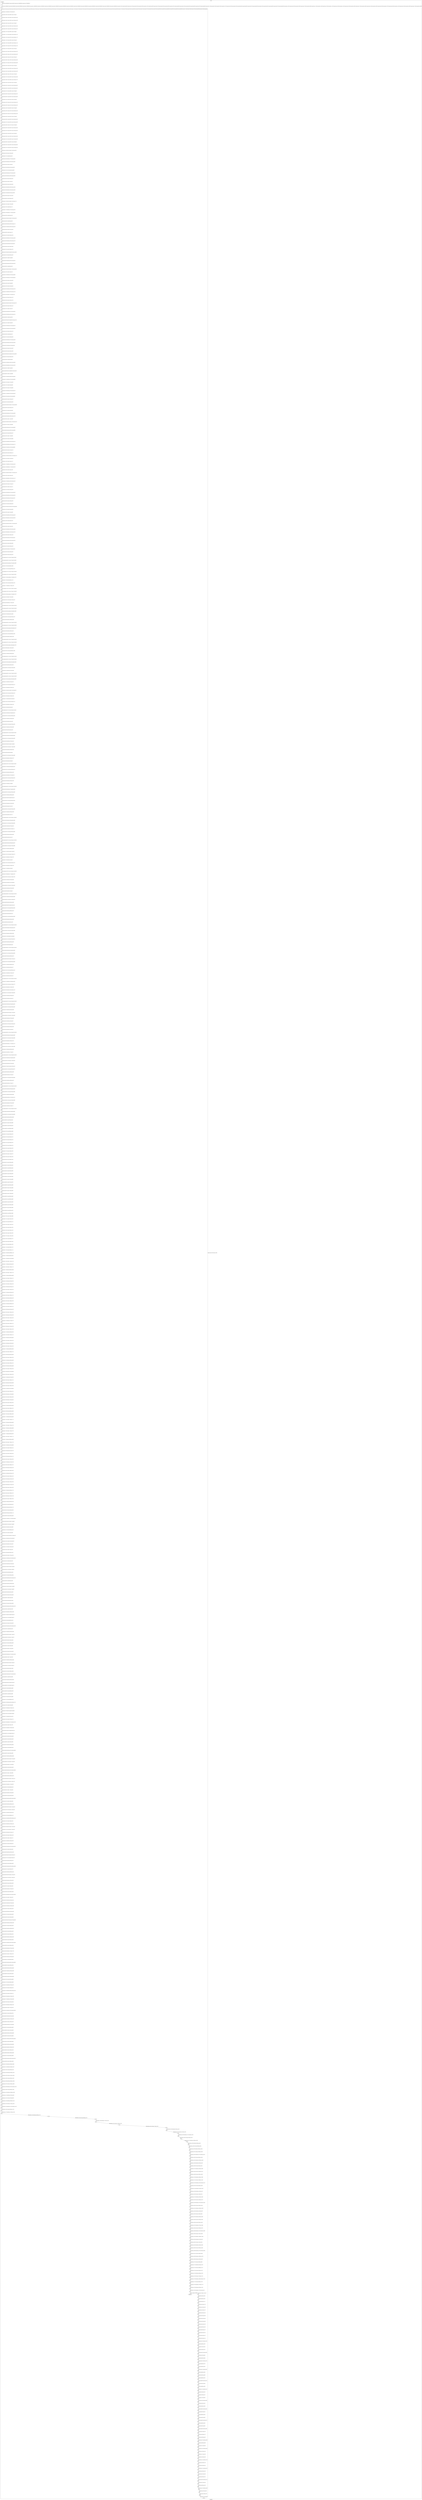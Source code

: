digraph G {
label="Btor2XCFA";
subgraph cluster_0 {
label="main";
main_init[];
l1[];
l3[];
l4[];
l5[];
l6[];
l7[];
l8[];
l9[];
l10[];
l11[];
l12[];
l13[];
l14[];
l15[];
l16[];
l17[];
l18[];
l19[];
l20[];
l21[];
l22[];
l23[];
l24[];
l25[];
l26[];
l27[];
l28[];
l29[];
l30[];
l31[];
l32[];
l33[];
l34[];
l35[];
l36[];
l37[];
l38[];
l39[];
l40[];
l41[];
l42[];
l43[];
l44[];
l45[];
l46[];
l47[];
l48[];
l49[];
l50[];
l51[];
l52[];
l53[];
l54[];
l55[];
l56[];
l57[];
l58[];
l59[];
l60[];
l61[];
l62[];
l63[];
l64[];
l65[];
l66[];
l67[];
l68[];
l69[];
l70[];
l71[];
l72[];
l73[];
l74[];
l75[];
l76[];
l77[];
l78[];
l79[];
l80[];
l81[];
l82[];
l83[];
l84[];
l85[];
l86[];
l87[];
l88[];
l89[];
l90[];
l91[];
l92[];
l93[];
l94[];
l95[];
l96[];
l97[];
l98[];
l99[];
l100[];
l101[];
l102[];
l103[];
l104[];
l105[];
l106[];
l107[];
l108[];
l109[];
l110[];
l111[];
l112[];
l113[];
l114[];
l115[];
l116[];
l117[];
l118[];
l119[];
l120[];
l121[];
l122[];
l123[];
l124[];
l125[];
l126[];
l127[];
l128[];
l129[];
l130[];
l131[];
l132[];
l133[];
l134[];
l135[];
l136[];
l137[];
l138[];
l139[];
l140[];
l141[];
l142[];
l143[];
l144[];
l145[];
l146[];
l147[];
l148[];
l149[];
l150[];
l151[];
l152[];
l153[];
l154[];
l155[];
l156[];
l157[];
l158[];
l159[];
l160[];
l161[];
l162[];
l163[];
l164[];
l165[];
l166[];
l167[];
l168[];
l169[];
l170[];
l171[];
l172[];
l173[];
l174[];
l175[];
l176[];
l177[];
l178[];
l179[];
l180[];
l181[];
l182[];
l183[];
l184[];
l185[];
l186[];
l187[];
l188[];
l189[];
l190[];
l191[];
l192[];
l193[];
l194[];
l195[];
l196[];
l197[];
l198[];
l199[];
l200[];
l201[];
l202[];
l203[];
l204[];
l205[];
l206[];
l207[];
l208[];
l209[];
l210[];
l211[];
l212[];
l213[];
l214[];
l215[];
l216[];
l217[];
l218[];
l219[];
l220[];
l221[];
l222[];
l223[];
l224[];
l225[];
l226[];
l227[];
l228[];
l229[];
l230[];
l231[];
l232[];
l233[];
l234[];
l235[];
l236[];
l237[];
l238[];
l239[];
l240[];
l241[];
l242[];
l243[];
l244[];
l245[];
l246[];
l247[];
l248[];
l249[];
l250[];
l251[];
l252[];
l253[];
l254[];
l255[];
l256[];
l257[];
l258[];
l259[];
l260[];
l261[];
l262[];
l263[];
l264[];
l265[];
l266[];
l267[];
l268[];
l269[];
l270[];
l271[];
l272[];
l273[];
l274[];
l275[];
l276[];
l277[];
l278[];
l279[];
l280[];
l281[];
l282[];
l283[];
l284[];
l285[];
l286[];
l287[];
l288[];
l289[];
l290[];
l291[];
l292[];
l293[];
l294[];
l295[];
l296[];
l297[];
l298[];
l299[];
l300[];
l301[];
l302[];
l303[];
l304[];
l305[];
l306[];
l307[];
l308[];
l309[];
l310[];
l311[];
l312[];
l313[];
l314[];
l315[];
l316[];
l317[];
l318[];
l319[];
l320[];
l321[];
l322[];
l323[];
l324[];
l325[];
l326[];
l327[];
l328[];
l329[];
l330[];
l331[];
l332[];
l333[];
l334[];
l335[];
l336[];
l337[];
l338[];
l339[];
l340[];
l341[];
l342[];
l343[];
l344[];
l345[];
l346[];
l347[];
l348[];
l349[];
l350[];
l351[];
l352[];
l353[];
l354[];
l355[];
l356[];
l357[];
l358[];
l359[];
l360[];
l361[];
l362[];
l363[];
l364[];
l365[];
l366[];
l367[];
l368[];
l369[];
l370[];
l371[];
l372[];
l373[];
l374[];
l375[];
l376[];
l377[];
l378[];
l379[];
l380[];
l381[];
l382[];
l383[];
l384[];
l385[];
l386[];
l387[];
l388[];
l389[];
l390[];
l391[];
l392[];
l393[];
l394[];
l395[];
l396[];
l397[];
l398[];
l399[];
l400[];
l401[];
l402[];
l403[];
l404[];
l405[];
l406[];
l407[];
l408[];
l409[];
l410[];
l411[];
l412[];
l413[];
l414[];
l415[];
l416[];
l417[];
l418[];
l419[];
l420[];
l421[];
l422[];
l423[];
l424[];
l425[];
l426[];
l427[];
l428[];
l429[];
l430[];
l431[];
l432[];
l433[];
l434[];
l435[];
l436[];
l437[];
l438[];
l439[];
l440[];
l441[];
l442[];
l443[];
l444[];
l445[];
l446[];
l447[];
l448[];
l449[];
l450[];
l451[];
l452[];
l453[];
l454[];
l455[];
l456[];
l457[];
l458[];
l459[];
l460[];
l461[];
l462[];
l463[];
l464[];
l465[];
l466[];
l467[];
l468[];
l469[];
l470[];
l471[];
l472[];
l473[];
l474[];
l475[];
l476[];
l477[];
l478[];
l479[];
l480[];
l481[];
l482[];
l483[];
l484[];
l485[];
l486[];
l487[];
l488[];
l489[];
l490[];
l491[];
l492[];
l493[];
l494[];
l495[];
l496[];
l497[];
l498[];
l499[];
l500[];
l501[];
l502[];
l503[];
l504[];
l505[];
l506[];
l507[];
l508[];
l509[];
l510[];
l511[];
l512[];
l513[];
l514[];
l515[];
l516[];
l517[];
l518[];
l519[];
l520[];
l521[];
l522[];
l523[];
l524[];
l525[];
l526[];
l527[];
l528[];
l529[];
l530[];
l531[];
l532[];
l533[];
l534[];
l535[];
l536[];
l537[];
l538[];
l539[];
l540[];
l541[];
l542[];
l543[];
l544[];
l545[];
l546[];
l547[];
l548[];
l549[];
l550[];
l551[];
l552[];
l553[];
l554[];
l555[];
l556[];
l557[];
l558[];
l559[];
l560[];
l561[];
l562[];
l563[];
l564[];
l565[];
l566[];
l567[];
l568[];
l569[];
l570[];
l571[];
l572[];
l573[];
l574[];
l575[];
l576[];
l577[];
l578[];
l579[];
l580[];
l581[];
l582[];
l583[];
l584[];
l585[];
l586[];
l587[];
l588[];
l589[];
l590[];
l591[];
l592[];
l593[];
l594[];
l595[];
l596[];
l597[];
l598[];
l599[];
l600[];
l601[];
l602[];
l603[];
l604[];
l605[];
l606[];
l607[];
l608[];
l609[];
l610[];
l611[];
l612[];
l613[];
l614[];
l615[];
l616[];
l617[];
l618[];
l619[];
l620[];
l621[];
l622[];
l623[];
l624[];
l625[];
l626[];
l627[];
l628[];
l629[];
l630[];
l631[];
l632[];
l633[];
l634[];
l635[];
l636[];
l637[];
l638[];
l639[];
l640[];
l641[];
l642[];
l643[];
l644[];
l645[];
l646[];
l647[];
l648[];
l649[];
l650[];
l651[];
l652[];
l653[];
l654[];
l655[];
l656[];
l657[];
l658[];
l659[];
l660[];
l661[];
l662[];
l663[];
l664[];
l665[];
l666[];
l667[];
l668[];
l669[];
l670[];
l671[];
l672[];
l673[];
l674[];
l675[];
l676[];
l677[];
l678[];
l679[];
l680[];
l681[];
l682[];
l683[];
l684[];
l685[];
l686[];
l687[];
l688[];
l689[];
l690[];
l691[];
l692[];
l693[];
l694[];
l695[];
l696[];
l697[];
l698[];
l699[];
l700[];
l701[];
l702[];
l703[];
l704[];
l705[];
l706[];
l707[];
l708[];
l709[];
l710[];
l711[];
l712[];
l713[];
l714[];
l715[];
l716[];
l717[];
l718[];
l719[];
l720[];
l721[];
l722[];
l723[];
l724[];
l725[];
l726[];
l727[];
l728[];
l729[];
l730[];
l731[];
l732[];
l733[];
l734[];
l735[];
l736[];
l737[];
l738[];
l739[];
l740[];
l741[];
l742[];
l743[];
l744[];
l745[];
l746[];
l747[];
l748[];
l749[];
l750[];
l751[];
l752[];
l753[];
l754[];
l755[];
l756[];
l757[];
l758[];
l759[];
l760[];
l761[];
l762[];
l763[];
l764[];
l765[];
l766[];
l767[];
l768[];
l769[];
l770[];
l771[];
l772[];
l773[];
l774[];
l775[];
l776[];
l777[];
l778[];
l779[];
l780[];
l781[];
l782[];
l783[];
l784[];
l785[];
l786[];
l787[];
l788[];
l789[];
l790[];
l791[];
l792[];
l793[];
l794[];
l795[];
l796[];
l797[];
l798[];
l799[];
l800[];
l801[];
l802[];
l803[];
l804[];
l805[];
l806[];
l807[];
l808[];
l809[];
l810[];
l811[];
main_error[];
l812[];
l813[];
l814[];
l815[];
l816[];
l817[];
l818[];
l819[];
l820[];
l821[];
l822[];
l823[];
l824[];
l825[];
l826[];
l827[];
l828[];
l829[];
l830[];
l831[];
l832[];
l833[];
l834[];
l835[];
l836[];
l837[];
l838[];
l839[];
l840[];
l841[];
l842[];
l843[];
l844[];
l845[];
l846[];
l847[];
l848[];
l849[];
l850[];
l851[];
l852[];
l853[];
l854[];
l855[];
l856[];
l857[];
l858[];
l859[];
l860[];
l861[];
l862[];
l863[];
l864[];
l865[];
l866[];
l867[];
l868[];
l869[];
l870[];
l871[];
l872[];
l873[];
l874[];
l875[];
l876[];
l877[];
l878[];
l879[];
l880[];
l881[];
l882[];
l883[];
l884[];
main_init -> l1 [label="[(assign const_3 #b00000000),(assign const_36 #b0),(assign const_154 #b00000000),(assign const_157 #b00000001)] "];
l3 -> l4 [label="[(havoc input_153),(havoc input_155),(havoc input_156),(havoc input_162),(havoc input_167),(havoc input_168),(havoc input_169),(havoc input_178),(havoc input_179),(havoc input_180),(havoc input_189),(havoc input_190),(havoc input_191),(havoc input_200),(havoc input_201),(havoc input_202),(havoc input_211),(havoc input_212),(havoc input_213),(havoc input_222),(havoc input_223),(havoc input_224),(havoc input_233),(havoc input_234),(havoc input_243),(havoc input_248),(havoc input_256),(havoc input_271),(havoc input_276),(havoc input_284),(havoc input_299),(havoc input_304),(havoc input_312),(havoc input_327),(havoc input_332),(havoc input_340),(havoc input_355),(havoc input_360),(havoc input_368),(havoc input_383),(havoc input_388),(havoc input_396),(havoc input_411),(havoc input_416),(havoc input_424),(havoc input_439),(havoc input_444),(havoc input_452)] "];
l4 -> l5 [label="[(assign binary_151 (bvand state_41 (bvnot state_149)))] "];
l5 -> l6 [label="[(assign ternary_158 (ite (= input_156 #b1) const_157 state_4))] "];
l6 -> l7 [label="[(assign ternary_159 (ite (= input_155 #b1) const_154 ternary_158))] "];
l7 -> l8 [label="[(assign ternary_160 (ite (= input_153 #b1) const_154 ternary_159))] "];
l8 -> l9 [label="[(assign ternary_163 (ite (= input_162 #b1) const_157 state_6))] "];
l9 -> l10 [label="[(assign ternary_164 (ite (= input_155 #b1) const_154 ternary_163))] "];
l10 -> l11 [label="[(assign ternary_165 (ite (= input_153 #b1) const_154 ternary_164))] "];
l11 -> l12 [label="[(assign ternary_170 (ite (= input_169 #b1) const_157 state_8))] "];
l12 -> l13 [label="[(assign ternary_171 (ite (= input_168 #b1) const_154 ternary_170))] "];
l13 -> l14 [label="[(assign ternary_172 (ite (= input_167 #b1) const_154 ternary_171))] "];
l14 -> l15 [label="[(assign ternary_174 (ite (= input_153 #b1) const_157 state_10))] "];
l15 -> l16 [label="[(assign ternary_175 (ite (= input_168 #b1) const_154 ternary_174))] "];
l16 -> l17 [label="[(assign ternary_176 (ite (= input_167 #b1) const_154 ternary_175))] "];
l17 -> l18 [label="[(assign ternary_181 (ite (= input_180 #b1) const_157 state_12))] "];
l18 -> l19 [label="[(assign ternary_182 (ite (= input_179 #b1) const_154 ternary_181))] "];
l19 -> l20 [label="[(assign ternary_183 (ite (= input_178 #b1) const_154 ternary_182))] "];
l20 -> l21 [label="[(assign ternary_185 (ite (= input_167 #b1) const_157 state_14))] "];
l21 -> l22 [label="[(assign ternary_186 (ite (= input_179 #b1) const_154 ternary_185))] "];
l22 -> l23 [label="[(assign ternary_187 (ite (= input_178 #b1) const_154 ternary_186))] "];
l23 -> l24 [label="[(assign ternary_192 (ite (= input_191 #b1) const_157 state_16))] "];
l24 -> l25 [label="[(assign ternary_193 (ite (= input_190 #b1) const_154 ternary_192))] "];
l25 -> l26 [label="[(assign ternary_194 (ite (= input_189 #b1) const_154 ternary_193))] "];
l26 -> l27 [label="[(assign ternary_196 (ite (= input_178 #b1) const_157 state_18))] "];
l27 -> l28 [label="[(assign ternary_197 (ite (= input_190 #b1) const_154 ternary_196))] "];
l28 -> l29 [label="[(assign ternary_198 (ite (= input_189 #b1) const_154 ternary_197))] "];
l29 -> l30 [label="[(assign ternary_203 (ite (= input_202 #b1) const_157 state_20))] "];
l30 -> l31 [label="[(assign ternary_204 (ite (= input_201 #b1) const_154 ternary_203))] "];
l31 -> l32 [label="[(assign ternary_205 (ite (= input_200 #b1) const_154 ternary_204))] "];
l32 -> l33 [label="[(assign ternary_207 (ite (= input_189 #b1) const_157 state_22))] "];
l33 -> l34 [label="[(assign ternary_208 (ite (= input_201 #b1) const_154 ternary_207))] "];
l34 -> l35 [label="[(assign ternary_209 (ite (= input_200 #b1) const_154 ternary_208))] "];
l35 -> l36 [label="[(assign ternary_214 (ite (= input_213 #b1) const_157 state_24))] "];
l36 -> l37 [label="[(assign ternary_215 (ite (= input_212 #b1) const_154 ternary_214))] "];
l37 -> l38 [label="[(assign ternary_216 (ite (= input_211 #b1) const_154 ternary_215))] "];
l38 -> l39 [label="[(assign ternary_218 (ite (= input_200 #b1) const_157 state_26))] "];
l39 -> l40 [label="[(assign ternary_219 (ite (= input_212 #b1) const_154 ternary_218))] "];
l40 -> l41 [label="[(assign ternary_220 (ite (= input_211 #b1) const_154 ternary_219))] "];
l41 -> l42 [label="[(assign ternary_225 (ite (= input_224 #b1) const_157 state_28))] "];
l42 -> l43 [label="[(assign ternary_226 (ite (= input_223 #b1) const_154 ternary_225))] "];
l43 -> l44 [label="[(assign ternary_227 (ite (= input_222 #b1) const_154 ternary_226))] "];
l44 -> l45 [label="[(assign ternary_229 (ite (= input_211 #b1) const_157 state_30))] "];
l45 -> l46 [label="[(assign ternary_230 (ite (= input_223 #b1) const_154 ternary_229))] "];
l46 -> l47 [label="[(assign ternary_231 (ite (= input_222 #b1) const_154 ternary_230))] "];
l47 -> l48 [label="[(assign ternary_235 (ite (= input_234 #b1) const_154 state_32))] "];
l48 -> l49 [label="[(assign ternary_236 (ite (= input_162 #b1) const_154 ternary_235))] "];
l49 -> l50 [label="[(assign ternary_237 (ite (= input_233 #b1) const_157 ternary_236))] "];
l50 -> l51 [label="[(assign ternary_239 (ite (= input_234 #b1) const_154 state_34))] "];
l51 -> l52 [label="[(assign ternary_240 (ite (= input_162 #b1) const_154 ternary_239))] "];
l52 -> l53 [label="[(assign ternary_241 (ite (= input_222 #b1) const_157 ternary_240))] "];
l53 -> l54 [label="[(assign binary_244 (bvand (bvnot state_37) (bvnot input_243)))] "];
l54 -> l55 [label="[(assign binary_245 (bvor binary_244 input_156))] "];
l55 -> l56 [label="[(assign binary_247 (bvor state_39 input_243))] "];
l56 -> l57 [label="[(assign binary_249 (bvand binary_247 (bvnot input_248)))] "];
l57 -> l58 [label="[(assign binary_250 (bvand binary_249 (bvnot input_156)))] "];
l58 -> l59 [label="[(assign binary_252 (bvor state_41 input_248))] "];
l59 -> l60 [label="[(assign binary_254 (bvand state_43 (bvnot input_234)))] "];
l60 -> l61 [label="[(assign binary_257 (bvor (bvnot state_45) input_256))] "];
l61 -> l62 [label="[(assign binary_258 (bvand binary_257 (bvnot input_243)))] "];
l62 -> l63 [label="[(assign binary_259 (bvand binary_258 (bvnot input_248)))] "];
l63 -> l64 [label="[(assign binary_260 (bvor binary_259 input_234))] "];
l64 -> l65 [label="[(assign binary_262 (bvor state_47 input_243))] "];
l65 -> l66 [label="[(assign binary_263 (bvor binary_262 input_248))] "];
l66 -> l67 [label="[(assign binary_264 (bvand binary_263 (bvnot input_155)))] "];
l67 -> l68 [label="[(assign binary_265 (bvand binary_264 (bvnot input_153)))] "];
l68 -> l69 [label="[(assign binary_267 (bvand state_49 (bvnot input_256)))] "];
l69 -> l70 [label="[(assign binary_268 (bvor binary_267 input_155))] "];
l70 -> l71 [label="[(assign binary_269 (bvor binary_268 input_153))] "];
l71 -> l72 [label="[(assign binary_272 (bvand (bvnot state_51) (bvnot input_271)))] "];
l72 -> l73 [label="[(assign binary_273 (bvor binary_272 input_169))] "];
l73 -> l74 [label="[(assign binary_275 (bvor state_53 input_271))] "];
l74 -> l75 [label="[(assign binary_277 (bvand binary_275 (bvnot input_276)))] "];
l75 -> l76 [label="[(assign binary_278 (bvand binary_277 (bvnot input_169)))] "];
l76 -> l77 [label="[(assign binary_280 (bvor state_55 input_276))] "];
l77 -> l78 [label="[(assign binary_282 (bvand (bvnot state_57) (bvnot input_155)))] "];
l78 -> l79 [label="[(assign binary_285 (bvor state_59 input_284))] "];
l79 -> l80 [label="[(assign binary_286 (bvand binary_285 (bvnot input_271)))] "];
l80 -> l81 [label="[(assign binary_287 (bvand binary_286 (bvnot input_276)))] "];
l81 -> l82 [label="[(assign binary_288 (bvor binary_287 input_155))] "];
l82 -> l83 [label="[(assign binary_290 (bvor state_61 input_271))] "];
l83 -> l84 [label="[(assign binary_291 (bvor binary_290 input_276))] "];
l84 -> l85 [label="[(assign binary_292 (bvand binary_291 (bvnot input_168)))] "];
l85 -> l86 [label="[(assign binary_293 (bvand binary_292 (bvnot input_167)))] "];
l86 -> l87 [label="[(assign binary_295 (bvand state_63 (bvnot input_284)))] "];
l87 -> l88 [label="[(assign binary_296 (bvor binary_295 input_168))] "];
l88 -> l89 [label="[(assign binary_297 (bvor binary_296 input_167))] "];
l89 -> l90 [label="[(assign binary_300 (bvand (bvnot state_65) (bvnot input_299)))] "];
l90 -> l91 [label="[(assign binary_301 (bvor binary_300 input_180))] "];
l91 -> l92 [label="[(assign binary_303 (bvor state_67 input_299))] "];
l92 -> l93 [label="[(assign binary_305 (bvand binary_303 (bvnot input_304)))] "];
l93 -> l94 [label="[(assign binary_306 (bvand binary_305 (bvnot input_180)))] "];
l94 -> l95 [label="[(assign binary_308 (bvor state_69 input_304))] "];
l95 -> l96 [label="[(assign binary_310 (bvand (bvnot state_71) (bvnot input_168)))] "];
l96 -> l97 [label="[(assign binary_313 (bvor state_73 input_312))] "];
l97 -> l98 [label="[(assign binary_314 (bvand binary_313 (bvnot input_299)))] "];
l98 -> l99 [label="[(assign binary_315 (bvand binary_314 (bvnot input_304)))] "];
l99 -> l100 [label="[(assign binary_316 (bvor binary_315 input_168))] "];
l100 -> l101 [label="[(assign binary_318 (bvor state_75 input_299))] "];
l101 -> l102 [label="[(assign binary_319 (bvor binary_318 input_304))] "];
l102 -> l103 [label="[(assign binary_320 (bvand binary_319 (bvnot input_179)))] "];
l103 -> l104 [label="[(assign binary_321 (bvand binary_320 (bvnot input_178)))] "];
l104 -> l105 [label="[(assign binary_323 (bvand state_77 (bvnot input_312)))] "];
l105 -> l106 [label="[(assign binary_324 (bvor binary_323 input_179))] "];
l106 -> l107 [label="[(assign binary_325 (bvor binary_324 input_178))] "];
l107 -> l108 [label="[(assign binary_328 (bvand (bvnot state_79) (bvnot input_327)))] "];
l108 -> l109 [label="[(assign binary_329 (bvor binary_328 input_191))] "];
l109 -> l110 [label="[(assign binary_331 (bvor state_81 input_327))] "];
l110 -> l111 [label="[(assign binary_333 (bvand binary_331 (bvnot input_332)))] "];
l111 -> l112 [label="[(assign binary_334 (bvand binary_333 (bvnot input_191)))] "];
l112 -> l113 [label="[(assign binary_336 (bvor state_83 input_332))] "];
l113 -> l114 [label="[(assign binary_338 (bvand (bvnot state_85) (bvnot input_179)))] "];
l114 -> l115 [label="[(assign binary_341 (bvor state_87 input_340))] "];
l115 -> l116 [label="[(assign binary_342 (bvand binary_341 (bvnot input_327)))] "];
l116 -> l117 [label="[(assign binary_343 (bvand binary_342 (bvnot input_332)))] "];
l117 -> l118 [label="[(assign binary_344 (bvor binary_343 input_179))] "];
l118 -> l119 [label="[(assign binary_346 (bvor state_89 input_327))] "];
l119 -> l120 [label="[(assign binary_347 (bvor binary_346 input_332))] "];
l120 -> l121 [label="[(assign binary_348 (bvand binary_347 (bvnot input_190)))] "];
l121 -> l122 [label="[(assign binary_349 (bvand binary_348 (bvnot input_189)))] "];
l122 -> l123 [label="[(assign binary_351 (bvand state_91 (bvnot input_340)))] "];
l123 -> l124 [label="[(assign binary_352 (bvor binary_351 input_190))] "];
l124 -> l125 [label="[(assign binary_353 (bvor binary_352 input_189))] "];
l125 -> l126 [label="[(assign binary_356 (bvand (bvnot state_93) (bvnot input_355)))] "];
l126 -> l127 [label="[(assign binary_357 (bvor binary_356 input_202))] "];
l127 -> l128 [label="[(assign binary_359 (bvor state_95 input_355))] "];
l128 -> l129 [label="[(assign binary_361 (bvand binary_359 (bvnot input_360)))] "];
l129 -> l130 [label="[(assign binary_362 (bvand binary_361 (bvnot input_202)))] "];
l130 -> l131 [label="[(assign binary_364 (bvor state_97 input_360))] "];
l131 -> l132 [label="[(assign binary_366 (bvand (bvnot state_99) (bvnot input_190)))] "];
l132 -> l133 [label="[(assign binary_369 (bvor state_101 input_368))] "];
l133 -> l134 [label="[(assign binary_370 (bvand binary_369 (bvnot input_355)))] "];
l134 -> l135 [label="[(assign binary_371 (bvand binary_370 (bvnot input_360)))] "];
l135 -> l136 [label="[(assign binary_372 (bvor binary_371 input_190))] "];
l136 -> l137 [label="[(assign binary_374 (bvor state_103 input_355))] "];
l137 -> l138 [label="[(assign binary_375 (bvor binary_374 input_360))] "];
l138 -> l139 [label="[(assign binary_376 (bvand binary_375 (bvnot input_201)))] "];
l139 -> l140 [label="[(assign binary_377 (bvand binary_376 (bvnot input_200)))] "];
l140 -> l141 [label="[(assign binary_379 (bvand state_105 (bvnot input_368)))] "];
l141 -> l142 [label="[(assign binary_380 (bvor binary_379 input_201))] "];
l142 -> l143 [label="[(assign binary_381 (bvor binary_380 input_200))] "];
l143 -> l144 [label="[(assign binary_384 (bvand (bvnot state_107) (bvnot input_383)))] "];
l144 -> l145 [label="[(assign binary_385 (bvor binary_384 input_213))] "];
l145 -> l146 [label="[(assign binary_387 (bvor state_109 input_383))] "];
l146 -> l147 [label="[(assign binary_389 (bvand binary_387 (bvnot input_388)))] "];
l147 -> l148 [label="[(assign binary_390 (bvand binary_389 (bvnot input_213)))] "];
l148 -> l149 [label="[(assign binary_392 (bvor state_111 input_388))] "];
l149 -> l150 [label="[(assign binary_394 (bvand (bvnot state_113) (bvnot input_201)))] "];
l150 -> l151 [label="[(assign binary_397 (bvor state_115 input_396))] "];
l151 -> l152 [label="[(assign binary_398 (bvand binary_397 (bvnot input_383)))] "];
l152 -> l153 [label="[(assign binary_399 (bvand binary_398 (bvnot input_388)))] "];
l153 -> l154 [label="[(assign binary_400 (bvor binary_399 input_201))] "];
l154 -> l155 [label="[(assign binary_402 (bvor state_117 input_383))] "];
l155 -> l156 [label="[(assign binary_403 (bvor binary_402 input_388))] "];
l156 -> l157 [label="[(assign binary_404 (bvand binary_403 (bvnot input_212)))] "];
l157 -> l158 [label="[(assign binary_405 (bvand binary_404 (bvnot input_211)))] "];
l158 -> l159 [label="[(assign binary_407 (bvand state_119 (bvnot input_396)))] "];
l159 -> l160 [label="[(assign binary_408 (bvor binary_407 input_212))] "];
l160 -> l161 [label="[(assign binary_409 (bvor binary_408 input_211))] "];
l161 -> l162 [label="[(assign binary_412 (bvand (bvnot state_121) (bvnot input_411)))] "];
l162 -> l163 [label="[(assign binary_413 (bvor binary_412 input_224))] "];
l163 -> l164 [label="[(assign binary_415 (bvor state_123 input_411))] "];
l164 -> l165 [label="[(assign binary_417 (bvand binary_415 (bvnot input_416)))] "];
l165 -> l166 [label="[(assign binary_418 (bvand binary_417 (bvnot input_224)))] "];
l166 -> l167 [label="[(assign binary_420 (bvor state_125 input_416))] "];
l167 -> l168 [label="[(assign binary_422 (bvand (bvnot state_127) (bvnot input_212)))] "];
l168 -> l169 [label="[(assign binary_425 (bvor state_129 input_424))] "];
l169 -> l170 [label="[(assign binary_426 (bvand binary_425 (bvnot input_411)))] "];
l170 -> l171 [label="[(assign binary_427 (bvand binary_426 (bvnot input_416)))] "];
l171 -> l172 [label="[(assign binary_428 (bvor binary_427 input_212))] "];
l172 -> l173 [label="[(assign binary_430 (bvor state_131 input_411))] "];
l173 -> l174 [label="[(assign binary_431 (bvor binary_430 input_416))] "];
l174 -> l175 [label="[(assign binary_432 (bvand binary_431 (bvnot input_223)))] "];
l175 -> l176 [label="[(assign binary_433 (bvand binary_432 (bvnot input_222)))] "];
l176 -> l177 [label="[(assign binary_435 (bvand state_133 (bvnot input_424)))] "];
l177 -> l178 [label="[(assign binary_436 (bvor binary_435 input_223))] "];
l178 -> l179 [label="[(assign binary_437 (bvor binary_436 input_222))] "];
l179 -> l180 [label="[(assign binary_440 (bvand (bvnot state_135) (bvnot input_439)))] "];
l180 -> l181 [label="[(assign binary_441 (bvor binary_440 input_233))] "];
l181 -> l182 [label="[(assign binary_443 (bvor state_137 input_439))] "];
l182 -> l183 [label="[(assign binary_445 (bvand binary_443 (bvnot input_444)))] "];
l183 -> l184 [label="[(assign binary_446 (bvand binary_445 (bvnot input_233)))] "];
l184 -> l185 [label="[(assign binary_448 (bvor state_139 input_444))] "];
l185 -> l186 [label="[(assign binary_450 (bvand (bvnot state_141) (bvnot input_223)))] "];
l186 -> l187 [label="[(assign binary_453 (bvor state_143 input_452))] "];
l187 -> l188 [label="[(assign binary_454 (bvand binary_453 (bvnot input_439)))] "];
l188 -> l189 [label="[(assign binary_455 (bvand binary_454 (bvnot input_444)))] "];
l189 -> l190 [label="[(assign binary_456 (bvor binary_455 input_223))] "];
l190 -> l191 [label="[(assign binary_458 (bvand state_145 (bvnot input_234)))] "];
l191 -> l192 [label="[(assign binary_459 (bvand binary_458 (bvnot input_162)))] "];
l192 -> l193 [label="[(assign binary_460 (bvor binary_459 input_439))] "];
l193 -> l194 [label="[(assign binary_461 (bvor binary_460 input_444))] "];
l194 -> l195 [label="[(assign binary_463 (bvand state_147 (bvnot input_452)))] "];
l195 -> l196 [label="[(assign binary_464 (bvor binary_463 input_234))] "];
l196 -> l197 [label="[(assign binary_465 (bvor binary_464 input_162))] "];
l197 -> l198 [label="[(assign comparison_467 (ite (= const_157 state_6) #b1 #b0))] "];
l198 -> l199 [label="[(assign comparison_468 (ite (= const_157 state_4) #b1 #b0))] "];
l199 -> l200 [label="[(assign binary_469 (bvand comparison_467 comparison_468))] "];
l200 -> l201 [label="[(assign binary_470 (bvand state_49 binary_469))] "];
l201 -> l202 [label="[(assign binary_471 (bvor (bvnot input_256) binary_470))] "];
l202 -> l203 [label="[(assign comparison_472 (ite (= const_157 state_10) #b1 #b0))] "];
l203 -> l204 [label="[(assign comparison_473 (ite (= const_157 state_8) #b1 #b0))] "];
l204 -> l205 [label="[(assign binary_474 (bvand comparison_472 comparison_473))] "];
l205 -> l206 [label="[(assign binary_475 (bvand state_63 binary_474))] "];
l206 -> l207 [label="[(assign binary_476 (bvor (bvnot input_284) binary_475))] "];
l207 -> l208 [label="[(assign binary_477 (bvand binary_471 binary_476))] "];
l208 -> l209 [label="[(assign comparison_478 (ite (= const_157 state_14) #b1 #b0))] "];
l209 -> l210 [label="[(assign comparison_479 (ite (= const_157 state_12) #b1 #b0))] "];
l210 -> l211 [label="[(assign binary_480 (bvand comparison_478 comparison_479))] "];
l211 -> l212 [label="[(assign binary_481 (bvand state_77 binary_480))] "];
l212 -> l213 [label="[(assign binary_482 (bvor (bvnot input_312) binary_481))] "];
l213 -> l214 [label="[(assign binary_483 (bvand binary_477 binary_482))] "];
l214 -> l215 [label="[(assign comparison_484 (ite (= const_157 state_18) #b1 #b0))] "];
l215 -> l216 [label="[(assign comparison_485 (ite (= const_157 state_16) #b1 #b0))] "];
l216 -> l217 [label="[(assign binary_486 (bvand comparison_484 comparison_485))] "];
l217 -> l218 [label="[(assign binary_487 (bvand state_91 binary_486))] "];
l218 -> l219 [label="[(assign binary_488 (bvor (bvnot input_340) binary_487))] "];
l219 -> l220 [label="[(assign binary_489 (bvand binary_483 binary_488))] "];
l220 -> l221 [label="[(assign comparison_490 (ite (= const_157 state_22) #b1 #b0))] "];
l221 -> l222 [label="[(assign comparison_491 (ite (= const_157 state_20) #b1 #b0))] "];
l222 -> l223 [label="[(assign binary_492 (bvand comparison_490 comparison_491))] "];
l223 -> l224 [label="[(assign binary_493 (bvand state_105 binary_492))] "];
l224 -> l225 [label="[(assign binary_494 (bvor (bvnot input_368) binary_493))] "];
l225 -> l226 [label="[(assign binary_495 (bvand binary_489 binary_494))] "];
l226 -> l227 [label="[(assign comparison_496 (ite (= const_157 state_26) #b1 #b0))] "];
l227 -> l228 [label="[(assign comparison_497 (ite (= const_157 state_24) #b1 #b0))] "];
l228 -> l229 [label="[(assign binary_498 (bvand comparison_496 comparison_497))] "];
l229 -> l230 [label="[(assign binary_499 (bvand state_119 binary_498))] "];
l230 -> l231 [label="[(assign binary_500 (bvor (bvnot input_396) binary_499))] "];
l231 -> l232 [label="[(assign binary_501 (bvand binary_495 binary_500))] "];
l232 -> l233 [label="[(assign comparison_502 (ite (= const_157 state_30) #b1 #b0))] "];
l233 -> l234 [label="[(assign comparison_503 (ite (= const_157 state_28) #b1 #b0))] "];
l234 -> l235 [label="[(assign binary_504 (bvand comparison_502 comparison_503))] "];
l235 -> l236 [label="[(assign binary_505 (bvand state_133 binary_504))] "];
l236 -> l237 [label="[(assign binary_506 (bvor (bvnot input_424) binary_505))] "];
l237 -> l238 [label="[(assign binary_507 (bvand binary_501 binary_506))] "];
l238 -> l239 [label="[(assign comparison_508 (ite (= const_157 state_34) #b1 #b0))] "];
l239 -> l240 [label="[(assign comparison_509 (ite (= const_157 state_32) #b1 #b0))] "];
l240 -> l241 [label="[(assign binary_510 (bvand comparison_508 comparison_509))] "];
l241 -> l242 [label="[(assign binary_511 (bvand state_147 binary_510))] "];
l242 -> l243 [label="[(assign binary_512 (bvor (bvnot input_452) binary_511))] "];
l243 -> l244 [label="[(assign binary_513 (bvand binary_507 binary_512))] "];
l244 -> l245 [label="[(assign binary_514 (bvand (bvnot state_37) (bvnot state_45)))] "];
l245 -> l246 [label="[(assign binary_515 (bvor (bvnot input_243) binary_514))] "];
l246 -> l247 [label="[(assign binary_516 (bvand binary_513 binary_515))] "];
l247 -> l248 [label="[(assign binary_517 (bvand state_39 (bvnot state_45)))] "];
l248 -> l249 [label="[(assign binary_518 (bvor (bvnot input_248) binary_517))] "];
l249 -> l250 [label="[(assign binary_519 (bvand binary_516 binary_518))] "];
l250 -> l251 [label="[(assign binary_520 (bvand state_39 state_49))] "];
l251 -> l252 [label="[(assign comparison_521 (ite (= const_154 state_4) #b1 #b0))] "];
l252 -> l253 [label="[(assign binary_522 (bvand binary_520 comparison_521))] "];
l253 -> l254 [label="[(assign binary_523 (bvor (bvnot input_156) binary_522))] "];
l254 -> l255 [label="[(assign binary_524 (bvand binary_519 binary_523))] "];
l255 -> l256 [label="[(assign binary_525 (bvand state_43 state_145))] "];
l256 -> l257 [label="[(assign binary_526 (bvor (bvnot input_234) binary_525))] "];
l257 -> l258 [label="[(assign binary_527 (bvand binary_524 binary_526))] "];
l258 -> l259 [label="[(assign binary_528 (bvand state_49 state_145))] "];
l259 -> l260 [label="[(assign comparison_529 (ite (= const_154 state_6) #b1 #b0))] "];
l260 -> l261 [label="[(assign binary_530 (bvand binary_528 comparison_529))] "];
l261 -> l262 [label="[(assign binary_531 (bvor (bvnot input_162) binary_530))] "];
l262 -> l263 [label="[(assign binary_532 (bvand binary_527 binary_531))] "];
l263 -> l264 [label="[(assign binary_533 (bvand (bvnot state_51) state_59))] "];
l264 -> l265 [label="[(assign binary_534 (bvor (bvnot input_271) binary_533))] "];
l265 -> l266 [label="[(assign binary_535 (bvand binary_532 binary_534))] "];
l266 -> l267 [label="[(assign binary_536 (bvand state_53 state_59))] "];
l267 -> l268 [label="[(assign binary_537 (bvor (bvnot input_276) binary_536))] "];
l268 -> l269 [label="[(assign binary_538 (bvand binary_535 binary_537))] "];
l269 -> l270 [label="[(assign binary_539 (bvand state_53 state_63))] "];
l270 -> l271 [label="[(assign comparison_540 (ite (= const_154 state_8) #b1 #b0))] "];
l271 -> l272 [label="[(assign binary_541 (bvand binary_539 comparison_540))] "];
l272 -> l273 [label="[(assign binary_542 (bvor (bvnot input_169) binary_541))] "];
l273 -> l274 [label="[(assign binary_543 (bvand binary_538 binary_542))] "];
l274 -> l275 [label="[(assign binary_544 (bvand state_47 (bvnot state_57)))] "];
l275 -> l276 [label="[(assign binary_545 (bvor (bvnot input_155) binary_544))] "];
l276 -> l277 [label="[(assign binary_546 (bvand binary_543 binary_545))] "];
l277 -> l278 [label="[(assign binary_547 (bvand state_47 state_63))] "];
l278 -> l279 [label="[(assign comparison_548 (ite (= const_154 state_10) #b1 #b0))] "];
l279 -> l280 [label="[(assign binary_549 (bvand binary_547 comparison_548))] "];
l280 -> l281 [label="[(assign binary_550 (bvor (bvnot input_153) binary_549))] "];
l281 -> l282 [label="[(assign binary_551 (bvand binary_546 binary_550))] "];
l282 -> l283 [label="[(assign binary_552 (bvand (bvnot state_65) state_73))] "];
l283 -> l284 [label="[(assign binary_553 (bvor (bvnot input_299) binary_552))] "];
l284 -> l285 [label="[(assign binary_554 (bvand binary_551 binary_553))] "];
l285 -> l286 [label="[(assign binary_555 (bvand state_67 state_73))] "];
l286 -> l287 [label="[(assign binary_556 (bvor (bvnot input_304) binary_555))] "];
l287 -> l288 [label="[(assign binary_557 (bvand binary_554 binary_556))] "];
l288 -> l289 [label="[(assign binary_558 (bvand state_67 state_77))] "];
l289 -> l290 [label="[(assign comparison_559 (ite (= const_154 state_12) #b1 #b0))] "];
l290 -> l291 [label="[(assign binary_560 (bvand binary_558 comparison_559))] "];
l291 -> l292 [label="[(assign binary_561 (bvor (bvnot input_180) binary_560))] "];
l292 -> l293 [label="[(assign binary_562 (bvand binary_557 binary_561))] "];
l293 -> l294 [label="[(assign binary_563 (bvand state_61 (bvnot state_71)))] "];
l294 -> l295 [label="[(assign binary_564 (bvor (bvnot input_168) binary_563))] "];
l295 -> l296 [label="[(assign binary_565 (bvand binary_562 binary_564))] "];
l296 -> l297 [label="[(assign binary_566 (bvand state_61 state_77))] "];
l297 -> l298 [label="[(assign comparison_567 (ite (= const_154 state_14) #b1 #b0))] "];
l298 -> l299 [label="[(assign binary_568 (bvand binary_566 comparison_567))] "];
l299 -> l300 [label="[(assign binary_569 (bvor (bvnot input_167) binary_568))] "];
l300 -> l301 [label="[(assign binary_570 (bvand binary_565 binary_569))] "];
l301 -> l302 [label="[(assign binary_571 (bvand (bvnot state_79) state_87))] "];
l302 -> l303 [label="[(assign binary_572 (bvor (bvnot input_327) binary_571))] "];
l303 -> l304 [label="[(assign binary_573 (bvand binary_570 binary_572))] "];
l304 -> l305 [label="[(assign binary_574 (bvand state_81 state_87))] "];
l305 -> l306 [label="[(assign binary_575 (bvor (bvnot input_332) binary_574))] "];
l306 -> l307 [label="[(assign binary_576 (bvand binary_573 binary_575))] "];
l307 -> l308 [label="[(assign binary_577 (bvand state_81 state_91))] "];
l308 -> l309 [label="[(assign comparison_578 (ite (= const_154 state_16) #b1 #b0))] "];
l309 -> l310 [label="[(assign binary_579 (bvand binary_577 comparison_578))] "];
l310 -> l311 [label="[(assign binary_580 (bvor (bvnot input_191) binary_579))] "];
l311 -> l312 [label="[(assign binary_581 (bvand binary_576 binary_580))] "];
l312 -> l313 [label="[(assign binary_582 (bvand state_75 (bvnot state_85)))] "];
l313 -> l314 [label="[(assign binary_583 (bvor (bvnot input_179) binary_582))] "];
l314 -> l315 [label="[(assign binary_584 (bvand binary_581 binary_583))] "];
l315 -> l316 [label="[(assign binary_585 (bvand state_75 state_91))] "];
l316 -> l317 [label="[(assign comparison_586 (ite (= const_154 state_18) #b1 #b0))] "];
l317 -> l318 [label="[(assign binary_587 (bvand binary_585 comparison_586))] "];
l318 -> l319 [label="[(assign binary_588 (bvor (bvnot input_178) binary_587))] "];
l319 -> l320 [label="[(assign binary_589 (bvand binary_584 binary_588))] "];
l320 -> l321 [label="[(assign binary_590 (bvand (bvnot state_93) state_101))] "];
l321 -> l322 [label="[(assign binary_591 (bvor (bvnot input_355) binary_590))] "];
l322 -> l323 [label="[(assign binary_592 (bvand binary_589 binary_591))] "];
l323 -> l324 [label="[(assign binary_593 (bvand state_95 state_101))] "];
l324 -> l325 [label="[(assign binary_594 (bvor (bvnot input_360) binary_593))] "];
l325 -> l326 [label="[(assign binary_595 (bvand binary_592 binary_594))] "];
l326 -> l327 [label="[(assign binary_596 (bvand state_95 state_105))] "];
l327 -> l328 [label="[(assign comparison_597 (ite (= const_154 state_20) #b1 #b0))] "];
l328 -> l329 [label="[(assign binary_598 (bvand binary_596 comparison_597))] "];
l329 -> l330 [label="[(assign binary_599 (bvor (bvnot input_202) binary_598))] "];
l330 -> l331 [label="[(assign binary_600 (bvand binary_595 binary_599))] "];
l331 -> l332 [label="[(assign binary_601 (bvand state_89 (bvnot state_99)))] "];
l332 -> l333 [label="[(assign binary_602 (bvor (bvnot input_190) binary_601))] "];
l333 -> l334 [label="[(assign binary_603 (bvand binary_600 binary_602))] "];
l334 -> l335 [label="[(assign binary_604 (bvand state_89 state_105))] "];
l335 -> l336 [label="[(assign comparison_605 (ite (= const_154 state_22) #b1 #b0))] "];
l336 -> l337 [label="[(assign binary_606 (bvand binary_604 comparison_605))] "];
l337 -> l338 [label="[(assign binary_607 (bvor (bvnot input_189) binary_606))] "];
l338 -> l339 [label="[(assign binary_608 (bvand binary_603 binary_607))] "];
l339 -> l340 [label="[(assign binary_609 (bvand (bvnot state_107) state_115))] "];
l340 -> l341 [label="[(assign binary_610 (bvor (bvnot input_383) binary_609))] "];
l341 -> l342 [label="[(assign binary_611 (bvand binary_608 binary_610))] "];
l342 -> l343 [label="[(assign binary_612 (bvand state_109 state_115))] "];
l343 -> l344 [label="[(assign binary_613 (bvor (bvnot input_388) binary_612))] "];
l344 -> l345 [label="[(assign binary_614 (bvand binary_611 binary_613))] "];
l345 -> l346 [label="[(assign binary_615 (bvand state_109 state_119))] "];
l346 -> l347 [label="[(assign comparison_616 (ite (= const_154 state_24) #b1 #b0))] "];
l347 -> l348 [label="[(assign binary_617 (bvand binary_615 comparison_616))] "];
l348 -> l349 [label="[(assign binary_618 (bvor (bvnot input_213) binary_617))] "];
l349 -> l350 [label="[(assign binary_619 (bvand binary_614 binary_618))] "];
l350 -> l351 [label="[(assign binary_620 (bvand state_103 (bvnot state_113)))] "];
l351 -> l352 [label="[(assign binary_621 (bvor (bvnot input_201) binary_620))] "];
l352 -> l353 [label="[(assign binary_622 (bvand binary_619 binary_621))] "];
l353 -> l354 [label="[(assign binary_623 (bvand state_103 state_119))] "];
l354 -> l355 [label="[(assign comparison_624 (ite (= const_154 state_26) #b1 #b0))] "];
l355 -> l356 [label="[(assign binary_625 (bvand binary_623 comparison_624))] "];
l356 -> l357 [label="[(assign binary_626 (bvor (bvnot input_200) binary_625))] "];
l357 -> l358 [label="[(assign binary_627 (bvand binary_622 binary_626))] "];
l358 -> l359 [label="[(assign binary_628 (bvand (bvnot state_121) state_129))] "];
l359 -> l360 [label="[(assign binary_629 (bvor (bvnot input_411) binary_628))] "];
l360 -> l361 [label="[(assign binary_630 (bvand binary_627 binary_629))] "];
l361 -> l362 [label="[(assign binary_631 (bvand state_123 state_129))] "];
l362 -> l363 [label="[(assign binary_632 (bvor (bvnot input_416) binary_631))] "];
l363 -> l364 [label="[(assign binary_633 (bvand binary_630 binary_632))] "];
l364 -> l365 [label="[(assign binary_634 (bvand state_123 state_133))] "];
l365 -> l366 [label="[(assign comparison_635 (ite (= const_154 state_28) #b1 #b0))] "];
l366 -> l367 [label="[(assign binary_636 (bvand binary_634 comparison_635))] "];
l367 -> l368 [label="[(assign binary_637 (bvor (bvnot input_224) binary_636))] "];
l368 -> l369 [label="[(assign binary_638 (bvand binary_633 binary_637))] "];
l369 -> l370 [label="[(assign binary_639 (bvand state_117 (bvnot state_127)))] "];
l370 -> l371 [label="[(assign binary_640 (bvor (bvnot input_212) binary_639))] "];
l371 -> l372 [label="[(assign binary_641 (bvand binary_638 binary_640))] "];
l372 -> l373 [label="[(assign binary_642 (bvand state_117 state_133))] "];
l373 -> l374 [label="[(assign comparison_643 (ite (= const_154 state_30) #b1 #b0))] "];
l374 -> l375 [label="[(assign binary_644 (bvand binary_642 comparison_643))] "];
l375 -> l376 [label="[(assign binary_645 (bvor (bvnot input_211) binary_644))] "];
l376 -> l377 [label="[(assign binary_646 (bvand binary_641 binary_645))] "];
l377 -> l378 [label="[(assign binary_647 (bvand (bvnot state_135) state_143))] "];
l378 -> l379 [label="[(assign binary_648 (bvor (bvnot input_439) binary_647))] "];
l379 -> l380 [label="[(assign binary_649 (bvand binary_646 binary_648))] "];
l380 -> l381 [label="[(assign binary_650 (bvand state_137 state_143))] "];
l381 -> l382 [label="[(assign binary_651 (bvor (bvnot input_444) binary_650))] "];
l382 -> l383 [label="[(assign binary_652 (bvand binary_649 binary_651))] "];
l383 -> l384 [label="[(assign binary_653 (bvand state_137 state_147))] "];
l384 -> l385 [label="[(assign comparison_654 (ite (= const_154 state_32) #b1 #b0))] "];
l385 -> l386 [label="[(assign binary_655 (bvand binary_653 comparison_654))] "];
l386 -> l387 [label="[(assign binary_656 (bvor (bvnot input_233) binary_655))] "];
l387 -> l388 [label="[(assign binary_657 (bvand binary_652 binary_656))] "];
l388 -> l389 [label="[(assign binary_658 (bvand state_131 (bvnot state_141)))] "];
l389 -> l390 [label="[(assign binary_659 (bvor (bvnot input_223) binary_658))] "];
l390 -> l391 [label="[(assign binary_660 (bvand binary_657 binary_659))] "];
l391 -> l392 [label="[(assign binary_661 (bvand state_131 state_147))] "];
l392 -> l393 [label="[(assign comparison_662 (ite (= const_154 state_34) #b1 #b0))] "];
l393 -> l394 [label="[(assign binary_663 (bvand binary_661 comparison_662))] "];
l394 -> l395 [label="[(assign binary_664 (bvor (bvnot input_222) binary_663))] "];
l395 -> l396 [label="[(assign binary_665 (bvand binary_660 binary_664))] "];
l396 -> l397 [label="[(assign binary_666 (bvor input_256 input_284))] "];
l397 -> l398 [label="[(assign binary_667 (bvor input_312 binary_666))] "];
l398 -> l399 [label="[(assign binary_668 (bvor input_340 binary_667))] "];
l399 -> l400 [label="[(assign binary_669 (bvor input_368 binary_668))] "];
l400 -> l401 [label="[(assign binary_670 (bvor input_396 binary_669))] "];
l401 -> l402 [label="[(assign binary_671 (bvor input_424 binary_670))] "];
l402 -> l403 [label="[(assign binary_672 (bvor input_452 binary_671))] "];
l403 -> l404 [label="[(assign binary_673 (bvor input_243 binary_672))] "];
l404 -> l405 [label="[(assign binary_674 (bvor input_248 binary_673))] "];
l405 -> l406 [label="[(assign binary_675 (bvor input_156 binary_674))] "];
l406 -> l407 [label="[(assign binary_676 (bvor input_234 binary_675))] "];
l407 -> l408 [label="[(assign binary_677 (bvor input_162 binary_676))] "];
l408 -> l409 [label="[(assign binary_678 (bvor input_271 binary_677))] "];
l409 -> l410 [label="[(assign binary_679 (bvor input_276 binary_678))] "];
l410 -> l411 [label="[(assign binary_680 (bvor input_169 binary_679))] "];
l411 -> l412 [label="[(assign binary_681 (bvor input_155 binary_680))] "];
l412 -> l413 [label="[(assign binary_682 (bvor input_153 binary_681))] "];
l413 -> l414 [label="[(assign binary_683 (bvor input_299 binary_682))] "];
l414 -> l415 [label="[(assign binary_684 (bvor input_304 binary_683))] "];
l415 -> l416 [label="[(assign binary_685 (bvor input_180 binary_684))] "];
l416 -> l417 [label="[(assign binary_686 (bvor input_168 binary_685))] "];
l417 -> l418 [label="[(assign binary_687 (bvor input_167 binary_686))] "];
l418 -> l419 [label="[(assign binary_688 (bvor input_327 binary_687))] "];
l419 -> l420 [label="[(assign binary_689 (bvor input_332 binary_688))] "];
l420 -> l421 [label="[(assign binary_690 (bvor input_191 binary_689))] "];
l421 -> l422 [label="[(assign binary_691 (bvor input_179 binary_690))] "];
l422 -> l423 [label="[(assign binary_692 (bvor input_178 binary_691))] "];
l423 -> l424 [label="[(assign binary_693 (bvor input_355 binary_692))] "];
l424 -> l425 [label="[(assign binary_694 (bvor input_360 binary_693))] "];
l425 -> l426 [label="[(assign binary_695 (bvor input_202 binary_694))] "];
l426 -> l427 [label="[(assign binary_696 (bvor input_190 binary_695))] "];
l427 -> l428 [label="[(assign binary_697 (bvor input_189 binary_696))] "];
l428 -> l429 [label="[(assign binary_698 (bvor input_383 binary_697))] "];
l429 -> l430 [label="[(assign binary_699 (bvor input_388 binary_698))] "];
l430 -> l431 [label="[(assign binary_700 (bvor input_213 binary_699))] "];
l431 -> l432 [label="[(assign binary_701 (bvor input_201 binary_700))] "];
l432 -> l433 [label="[(assign binary_702 (bvor input_200 binary_701))] "];
l433 -> l434 [label="[(assign binary_703 (bvor input_411 binary_702))] "];
l434 -> l435 [label="[(assign binary_704 (bvor input_416 binary_703))] "];
l435 -> l436 [label="[(assign binary_705 (bvor input_224 binary_704))] "];
l436 -> l437 [label="[(assign binary_706 (bvor input_212 binary_705))] "];
l437 -> l438 [label="[(assign binary_707 (bvor input_211 binary_706))] "];
l438 -> l439 [label="[(assign binary_708 (bvor input_439 binary_707))] "];
l439 -> l440 [label="[(assign binary_709 (bvor input_444 binary_708))] "];
l440 -> l441 [label="[(assign binary_710 (bvor input_233 binary_709))] "];
l441 -> l442 [label="[(assign binary_711 (bvor input_223 binary_710))] "];
l442 -> l443 [label="[(assign binary_712 (bvor input_222 binary_711))] "];
l443 -> l444 [label="[(assign binary_713 (bvand binary_665 binary_712))] "];
l444 -> l445 [label="[(assign binary_714 (bvand input_256 input_284))] "];
l445 -> l446 [label="[(assign binary_715 (bvand input_312 binary_666))] "];
l446 -> l447 [label="[(assign binary_716 (bvor binary_714 binary_715))] "];
l447 -> l448 [label="[(assign binary_717 (bvand input_340 binary_667))] "];
l448 -> l449 [label="[(assign binary_718 (bvor binary_716 binary_717))] "];
l449 -> l450 [label="[(assign binary_719 (bvand input_368 binary_668))] "];
l450 -> l451 [label="[(assign binary_720 (bvor binary_718 binary_719))] "];
l451 -> l452 [label="[(assign binary_721 (bvand input_396 binary_669))] "];
l452 -> l453 [label="[(assign binary_722 (bvor binary_720 binary_721))] "];
l453 -> l454 [label="[(assign binary_723 (bvand input_424 binary_670))] "];
l454 -> l455 [label="[(assign binary_724 (bvor binary_722 binary_723))] "];
l455 -> l456 [label="[(assign binary_725 (bvand input_452 binary_671))] "];
l456 -> l457 [label="[(assign binary_726 (bvor binary_724 binary_725))] "];
l457 -> l458 [label="[(assign binary_727 (bvand input_243 binary_672))] "];
l458 -> l459 [label="[(assign binary_728 (bvor binary_726 binary_727))] "];
l459 -> l460 [label="[(assign binary_729 (bvand input_248 binary_673))] "];
l460 -> l461 [label="[(assign binary_730 (bvor binary_728 binary_729))] "];
l461 -> l462 [label="[(assign binary_731 (bvand input_156 binary_674))] "];
l462 -> l463 [label="[(assign binary_732 (bvor binary_730 binary_731))] "];
l463 -> l464 [label="[(assign binary_733 (bvand input_234 binary_675))] "];
l464 -> l465 [label="[(assign binary_734 (bvor binary_732 binary_733))] "];
l465 -> l466 [label="[(assign binary_735 (bvand input_162 binary_676))] "];
l466 -> l467 [label="[(assign binary_736 (bvor binary_734 binary_735))] "];
l467 -> l468 [label="[(assign binary_737 (bvand input_271 binary_677))] "];
l468 -> l469 [label="[(assign binary_738 (bvor binary_736 binary_737))] "];
l469 -> l470 [label="[(assign binary_739 (bvand input_276 binary_678))] "];
l470 -> l471 [label="[(assign binary_740 (bvor binary_738 binary_739))] "];
l471 -> l472 [label="[(assign binary_741 (bvand input_169 binary_679))] "];
l472 -> l473 [label="[(assign binary_742 (bvor binary_740 binary_741))] "];
l473 -> l474 [label="[(assign binary_743 (bvand input_155 binary_680))] "];
l474 -> l475 [label="[(assign binary_744 (bvor binary_742 binary_743))] "];
l475 -> l476 [label="[(assign binary_745 (bvand input_153 binary_681))] "];
l476 -> l477 [label="[(assign binary_746 (bvor binary_744 binary_745))] "];
l477 -> l478 [label="[(assign binary_747 (bvand input_299 binary_682))] "];
l478 -> l479 [label="[(assign binary_748 (bvor binary_746 binary_747))] "];
l479 -> l480 [label="[(assign binary_749 (bvand input_304 binary_683))] "];
l480 -> l481 [label="[(assign binary_750 (bvor binary_748 binary_749))] "];
l481 -> l482 [label="[(assign binary_751 (bvand input_180 binary_684))] "];
l482 -> l483 [label="[(assign binary_752 (bvor binary_750 binary_751))] "];
l483 -> l484 [label="[(assign binary_753 (bvand input_168 binary_685))] "];
l484 -> l485 [label="[(assign binary_754 (bvor binary_752 binary_753))] "];
l485 -> l486 [label="[(assign binary_755 (bvand input_167 binary_686))] "];
l486 -> l487 [label="[(assign binary_756 (bvor binary_754 binary_755))] "];
l487 -> l488 [label="[(assign binary_757 (bvand input_327 binary_687))] "];
l488 -> l489 [label="[(assign binary_758 (bvor binary_756 binary_757))] "];
l489 -> l490 [label="[(assign binary_759 (bvand input_332 binary_688))] "];
l490 -> l491 [label="[(assign binary_760 (bvor binary_758 binary_759))] "];
l491 -> l492 [label="[(assign binary_761 (bvand input_191 binary_689))] "];
l492 -> l493 [label="[(assign binary_762 (bvor binary_760 binary_761))] "];
l493 -> l494 [label="[(assign binary_763 (bvand input_179 binary_690))] "];
l494 -> l495 [label="[(assign binary_764 (bvor binary_762 binary_763))] "];
l495 -> l496 [label="[(assign binary_765 (bvand input_178 binary_691))] "];
l496 -> l497 [label="[(assign binary_766 (bvor binary_764 binary_765))] "];
l497 -> l498 [label="[(assign binary_767 (bvand input_355 binary_692))] "];
l498 -> l499 [label="[(assign binary_768 (bvor binary_766 binary_767))] "];
l499 -> l500 [label="[(assign binary_769 (bvand input_360 binary_693))] "];
l500 -> l501 [label="[(assign binary_770 (bvor binary_768 binary_769))] "];
l501 -> l502 [label="[(assign binary_771 (bvand input_202 binary_694))] "];
l502 -> l503 [label="[(assign binary_772 (bvor binary_770 binary_771))] "];
l503 -> l504 [label="[(assign binary_773 (bvand input_190 binary_695))] "];
l504 -> l505 [label="[(assign binary_774 (bvor binary_772 binary_773))] "];
l505 -> l506 [label="[(assign binary_775 (bvand input_189 binary_696))] "];
l506 -> l507 [label="[(assign binary_776 (bvor binary_774 binary_775))] "];
l507 -> l508 [label="[(assign binary_777 (bvand input_383 binary_697))] "];
l508 -> l509 [label="[(assign binary_778 (bvor binary_776 binary_777))] "];
l509 -> l510 [label="[(assign binary_779 (bvand input_388 binary_698))] "];
l510 -> l511 [label="[(assign binary_780 (bvor binary_778 binary_779))] "];
l511 -> l512 [label="[(assign binary_781 (bvand input_213 binary_699))] "];
l512 -> l513 [label="[(assign binary_782 (bvor binary_780 binary_781))] "];
l513 -> l514 [label="[(assign binary_783 (bvand input_201 binary_700))] "];
l514 -> l515 [label="[(assign binary_784 (bvor binary_782 binary_783))] "];
l515 -> l516 [label="[(assign binary_785 (bvand input_200 binary_701))] "];
l516 -> l517 [label="[(assign binary_786 (bvor binary_784 binary_785))] "];
l517 -> l518 [label="[(assign binary_787 (bvand input_411 binary_702))] "];
l518 -> l519 [label="[(assign binary_788 (bvor binary_786 binary_787))] "];
l519 -> l520 [label="[(assign binary_789 (bvand input_416 binary_703))] "];
l520 -> l521 [label="[(assign binary_790 (bvor binary_788 binary_789))] "];
l521 -> l522 [label="[(assign binary_791 (bvand input_224 binary_704))] "];
l522 -> l523 [label="[(assign binary_792 (bvor binary_790 binary_791))] "];
l523 -> l524 [label="[(assign binary_793 (bvand input_212 binary_705))] "];
l524 -> l525 [label="[(assign binary_794 (bvor binary_792 binary_793))] "];
l525 -> l526 [label="[(assign binary_795 (bvand input_211 binary_706))] "];
l526 -> l527 [label="[(assign binary_796 (bvor binary_794 binary_795))] "];
l527 -> l528 [label="[(assign binary_797 (bvand input_439 binary_707))] "];
l528 -> l529 [label="[(assign binary_798 (bvor binary_796 binary_797))] "];
l529 -> l530 [label="[(assign binary_799 (bvand input_444 binary_708))] "];
l530 -> l531 [label="[(assign binary_800 (bvor binary_798 binary_799))] "];
l531 -> l532 [label="[(assign binary_801 (bvand input_233 binary_709))] "];
l532 -> l533 [label="[(assign binary_802 (bvor binary_800 binary_801))] "];
l533 -> l534 [label="[(assign binary_803 (bvand input_223 binary_710))] "];
l534 -> l535 [label="[(assign binary_804 (bvor binary_802 binary_803))] "];
l535 -> l536 [label="[(assign binary_805 (bvand input_222 binary_711))] "];
l536 -> l537 [label="[(assign binary_806 (bvor binary_804 binary_805))] "];
l537 -> l538 [label="[(assign binary_807 (bvand binary_713 (bvnot binary_806)))] "];
l538 -> l539 [label="[(assign binary_808 (bvand (bvnot state_37) state_39))] "];
l539 -> l540 [label="[(assign binary_809 (bvor (bvnot state_37) state_39))] "];
l540 -> l541 [label="[(assign binary_810 (bvand state_41 binary_809))] "];
l541 -> l542 [label="[(assign binary_811 (bvor binary_808 binary_810))] "];
l542 -> l543 [label="[(assign binary_812 (bvor state_41 binary_809))] "];
l543 -> l544 [label="[(assign binary_813 (bvand (bvnot binary_811) binary_812))] "];
l544 -> l545 [label="[(assign binary_814 (bvand state_43 (bvnot state_45)))] "];
l545 -> l546 [label="[(assign binary_815 (bvor state_43 (bvnot state_45)))] "];
l546 -> l547 [label="[(assign binary_816 (bvand state_47 binary_815))] "];
l547 -> l548 [label="[(assign binary_817 (bvor binary_814 binary_816))] "];
l548 -> l549 [label="[(assign binary_818 (bvor state_47 binary_815))] "];
l549 -> l550 [label="[(assign binary_819 (bvand state_49 binary_818))] "];
l550 -> l551 [label="[(assign binary_820 (bvor binary_817 binary_819))] "];
l551 -> l552 [label="[(assign binary_821 (bvand binary_813 (bvnot binary_820)))] "];
l552 -> l553 [label="[(assign binary_822 (bvor state_49 binary_818))] "];
l553 -> l554 [label="[(assign binary_823 (bvand binary_821 binary_822))] "];
l554 -> l555 [label="[(assign binary_824 (bvand (bvnot state_51) state_53))] "];
l555 -> l556 [label="[(assign binary_825 (bvor (bvnot state_51) state_53))] "];
l556 -> l557 [label="[(assign binary_826 (bvand state_55 binary_825))] "];
l557 -> l558 [label="[(assign binary_827 (bvor binary_824 binary_826))] "];
l558 -> l559 [label="[(assign binary_828 (bvand binary_823 (bvnot binary_827)))] "];
l559 -> l560 [label="[(assign binary_829 (bvor state_55 binary_825))] "];
l560 -> l561 [label="[(assign binary_830 (bvand binary_828 binary_829))] "];
l561 -> l562 [label="[(assign binary_831 (bvand (bvnot state_57) state_59))] "];
l562 -> l563 [label="[(assign binary_832 (bvor (bvnot state_57) state_59))] "];
l563 -> l564 [label="[(assign binary_833 (bvand state_61 binary_832))] "];
l564 -> l565 [label="[(assign binary_834 (bvor binary_831 binary_833))] "];
l565 -> l566 [label="[(assign binary_835 (bvor state_61 binary_832))] "];
l566 -> l567 [label="[(assign binary_836 (bvand state_63 binary_835))] "];
l567 -> l568 [label="[(assign binary_837 (bvor binary_834 binary_836))] "];
l568 -> l569 [label="[(assign binary_838 (bvand binary_830 (bvnot binary_837)))] "];
l569 -> l570 [label="[(assign binary_839 (bvor state_63 binary_835))] "];
l570 -> l571 [label="[(assign binary_840 (bvand binary_838 binary_839))] "];
l571 -> l572 [label="[(assign binary_841 (bvand (bvnot state_65) state_67))] "];
l572 -> l573 [label="[(assign binary_842 (bvor (bvnot state_65) state_67))] "];
l573 -> l574 [label="[(assign binary_843 (bvand state_69 binary_842))] "];
l574 -> l575 [label="[(assign binary_844 (bvor binary_841 binary_843))] "];
l575 -> l576 [label="[(assign binary_845 (bvand binary_840 (bvnot binary_844)))] "];
l576 -> l577 [label="[(assign binary_846 (bvor state_69 binary_842))] "];
l577 -> l578 [label="[(assign binary_847 (bvand binary_845 binary_846))] "];
l578 -> l579 [label="[(assign binary_848 (bvand (bvnot state_71) state_73))] "];
l579 -> l580 [label="[(assign binary_849 (bvor (bvnot state_71) state_73))] "];
l580 -> l581 [label="[(assign binary_850 (bvand state_75 binary_849))] "];
l581 -> l582 [label="[(assign binary_851 (bvor binary_848 binary_850))] "];
l582 -> l583 [label="[(assign binary_852 (bvor state_75 binary_849))] "];
l583 -> l584 [label="[(assign binary_853 (bvand state_77 binary_852))] "];
l584 -> l585 [label="[(assign binary_854 (bvor binary_851 binary_853))] "];
l585 -> l586 [label="[(assign binary_855 (bvand binary_847 (bvnot binary_854)))] "];
l586 -> l587 [label="[(assign binary_856 (bvor state_77 binary_852))] "];
l587 -> l588 [label="[(assign binary_857 (bvand binary_855 binary_856))] "];
l588 -> l589 [label="[(assign binary_858 (bvand (bvnot state_79) state_81))] "];
l589 -> l590 [label="[(assign binary_859 (bvor (bvnot state_79) state_81))] "];
l590 -> l591 [label="[(assign binary_860 (bvand state_83 binary_859))] "];
l591 -> l592 [label="[(assign binary_861 (bvor binary_858 binary_860))] "];
l592 -> l593 [label="[(assign binary_862 (bvand binary_857 (bvnot binary_861)))] "];
l593 -> l594 [label="[(assign binary_863 (bvor state_83 binary_859))] "];
l594 -> l595 [label="[(assign binary_864 (bvand binary_862 binary_863))] "];
l595 -> l596 [label="[(assign binary_865 (bvand (bvnot state_85) state_87))] "];
l596 -> l597 [label="[(assign binary_866 (bvor (bvnot state_85) state_87))] "];
l597 -> l598 [label="[(assign binary_867 (bvand state_89 binary_866))] "];
l598 -> l599 [label="[(assign binary_868 (bvor binary_865 binary_867))] "];
l599 -> l600 [label="[(assign binary_869 (bvor state_89 binary_866))] "];
l600 -> l601 [label="[(assign binary_870 (bvand state_91 binary_869))] "];
l601 -> l602 [label="[(assign binary_871 (bvor binary_868 binary_870))] "];
l602 -> l603 [label="[(assign binary_872 (bvand binary_864 (bvnot binary_871)))] "];
l603 -> l604 [label="[(assign binary_873 (bvor state_91 binary_869))] "];
l604 -> l605 [label="[(assign binary_874 (bvand binary_872 binary_873))] "];
l605 -> l606 [label="[(assign binary_875 (bvand (bvnot state_93) state_95))] "];
l606 -> l607 [label="[(assign binary_876 (bvor (bvnot state_93) state_95))] "];
l607 -> l608 [label="[(assign binary_877 (bvand state_97 binary_876))] "];
l608 -> l609 [label="[(assign binary_878 (bvor binary_875 binary_877))] "];
l609 -> l610 [label="[(assign binary_879 (bvand binary_874 (bvnot binary_878)))] "];
l610 -> l611 [label="[(assign binary_880 (bvor state_97 binary_876))] "];
l611 -> l612 [label="[(assign binary_881 (bvand binary_879 binary_880))] "];
l612 -> l613 [label="[(assign binary_882 (bvand (bvnot state_99) state_101))] "];
l613 -> l614 [label="[(assign binary_883 (bvor (bvnot state_99) state_101))] "];
l614 -> l615 [label="[(assign binary_884 (bvand state_103 binary_883))] "];
l615 -> l616 [label="[(assign binary_885 (bvor binary_882 binary_884))] "];
l616 -> l617 [label="[(assign binary_886 (bvor state_103 binary_883))] "];
l617 -> l618 [label="[(assign binary_887 (bvand state_105 binary_886))] "];
l618 -> l619 [label="[(assign binary_888 (bvor binary_885 binary_887))] "];
l619 -> l620 [label="[(assign binary_889 (bvand binary_881 (bvnot binary_888)))] "];
l620 -> l621 [label="[(assign binary_890 (bvor state_105 binary_886))] "];
l621 -> l622 [label="[(assign binary_891 (bvand binary_889 binary_890))] "];
l622 -> l623 [label="[(assign binary_892 (bvand (bvnot state_107) state_109))] "];
l623 -> l624 [label="[(assign binary_893 (bvor (bvnot state_107) state_109))] "];
l624 -> l625 [label="[(assign binary_894 (bvand state_111 binary_893))] "];
l625 -> l626 [label="[(assign binary_895 (bvor binary_892 binary_894))] "];
l626 -> l627 [label="[(assign binary_896 (bvand binary_891 (bvnot binary_895)))] "];
l627 -> l628 [label="[(assign binary_897 (bvor state_111 binary_893))] "];
l628 -> l629 [label="[(assign binary_898 (bvand binary_896 binary_897))] "];
l629 -> l630 [label="[(assign binary_899 (bvand (bvnot state_113) state_115))] "];
l630 -> l631 [label="[(assign binary_900 (bvor (bvnot state_113) state_115))] "];
l631 -> l632 [label="[(assign binary_901 (bvand state_117 binary_900))] "];
l632 -> l633 [label="[(assign binary_902 (bvor binary_899 binary_901))] "];
l633 -> l634 [label="[(assign binary_903 (bvor state_117 binary_900))] "];
l634 -> l635 [label="[(assign binary_904 (bvand state_119 binary_903))] "];
l635 -> l636 [label="[(assign binary_905 (bvor binary_902 binary_904))] "];
l636 -> l637 [label="[(assign binary_906 (bvand binary_898 (bvnot binary_905)))] "];
l637 -> l638 [label="[(assign binary_907 (bvor state_119 binary_903))] "];
l638 -> l639 [label="[(assign binary_908 (bvand binary_906 binary_907))] "];
l639 -> l640 [label="[(assign binary_909 (bvand (bvnot state_121) state_123))] "];
l640 -> l641 [label="[(assign binary_910 (bvor (bvnot state_121) state_123))] "];
l641 -> l642 [label="[(assign binary_911 (bvand state_125 binary_910))] "];
l642 -> l643 [label="[(assign binary_912 (bvor binary_909 binary_911))] "];
l643 -> l644 [label="[(assign binary_913 (bvand binary_908 (bvnot binary_912)))] "];
l644 -> l645 [label="[(assign binary_914 (bvor state_125 binary_910))] "];
l645 -> l646 [label="[(assign binary_915 (bvand binary_913 binary_914))] "];
l646 -> l647 [label="[(assign binary_916 (bvand (bvnot state_127) state_129))] "];
l647 -> l648 [label="[(assign binary_917 (bvor (bvnot state_127) state_129))] "];
l648 -> l649 [label="[(assign binary_918 (bvand state_131 binary_917))] "];
l649 -> l650 [label="[(assign binary_919 (bvor binary_916 binary_918))] "];
l650 -> l651 [label="[(assign binary_920 (bvor state_131 binary_917))] "];
l651 -> l652 [label="[(assign binary_921 (bvand state_133 binary_920))] "];
l652 -> l653 [label="[(assign binary_922 (bvor binary_919 binary_921))] "];
l653 -> l654 [label="[(assign binary_923 (bvand binary_915 (bvnot binary_922)))] "];
l654 -> l655 [label="[(assign binary_924 (bvor state_133 binary_920))] "];
l655 -> l656 [label="[(assign binary_925 (bvand binary_923 binary_924))] "];
l656 -> l657 [label="[(assign binary_926 (bvand (bvnot state_135) state_137))] "];
l657 -> l658 [label="[(assign binary_927 (bvor (bvnot state_135) state_137))] "];
l658 -> l659 [label="[(assign binary_928 (bvand state_139 binary_927))] "];
l659 -> l660 [label="[(assign binary_929 (bvor binary_926 binary_928))] "];
l660 -> l661 [label="[(assign binary_930 (bvand binary_925 (bvnot binary_929)))] "];
l661 -> l662 [label="[(assign binary_931 (bvor state_139 binary_927))] "];
l662 -> l663 [label="[(assign binary_932 (bvand binary_930 binary_931))] "];
l663 -> l664 [label="[(assign binary_933 (bvand (bvnot state_141) state_143))] "];
l664 -> l665 [label="[(assign binary_934 (bvor (bvnot state_141) state_143))] "];
l665 -> l666 [label="[(assign binary_935 (bvand state_145 binary_934))] "];
l666 -> l667 [label="[(assign binary_936 (bvor binary_933 binary_935))] "];
l667 -> l668 [label="[(assign binary_937 (bvor state_145 binary_934))] "];
l668 -> l669 [label="[(assign binary_938 (bvand state_147 binary_937))] "];
l669 -> l670 [label="[(assign binary_939 (bvor binary_936 binary_938))] "];
l670 -> l671 [label="[(assign binary_940 (bvand binary_932 (bvnot binary_939)))] "];
l671 -> l672 [label="[(assign binary_941 (bvor state_147 binary_937))] "];
l672 -> l673 [label="[(assign binary_942 (bvand binary_940 binary_941))] "];
l673 -> l674 [label="[(assign binary_943 (bvand binary_807 binary_942))] "];
l674 -> l675 [label="[(assign binary_944 (bvand binary_245 binary_250))] "];
l675 -> l676 [label="[(assign binary_945 (bvor binary_245 binary_250))] "];
l676 -> l677 [label="[(assign binary_946 (bvand binary_252 binary_945))] "];
l677 -> l678 [label="[(assign binary_947 (bvor binary_944 binary_946))] "];
l678 -> l679 [label="[(assign binary_948 (bvor binary_252 binary_945))] "];
l679 -> l680 [label="[(assign binary_949 (bvand (bvnot binary_947) binary_948))] "];
l680 -> l681 [label="[(assign binary_950 (bvand binary_254 binary_260))] "];
l681 -> l682 [label="[(assign binary_951 (bvor binary_254 binary_260))] "];
l682 -> l683 [label="[(assign binary_952 (bvand binary_265 binary_951))] "];
l683 -> l684 [label="[(assign binary_953 (bvor binary_950 binary_952))] "];
l684 -> l685 [label="[(assign binary_954 (bvor binary_265 binary_951))] "];
l685 -> l686 [label="[(assign binary_955 (bvand binary_269 binary_954))] "];
l686 -> l687 [label="[(assign binary_956 (bvor binary_953 binary_955))] "];
l687 -> l688 [label="[(assign binary_957 (bvand binary_949 (bvnot binary_956)))] "];
l688 -> l689 [label="[(assign binary_958 (bvor binary_269 binary_954))] "];
l689 -> l690 [label="[(assign binary_959 (bvand binary_957 binary_958))] "];
l690 -> l691 [label="[(assign binary_960 (bvand binary_273 binary_278))] "];
l691 -> l692 [label="[(assign binary_961 (bvor binary_273 binary_278))] "];
l692 -> l693 [label="[(assign binary_962 (bvand binary_280 binary_961))] "];
l693 -> l694 [label="[(assign binary_963 (bvor binary_960 binary_962))] "];
l694 -> l695 [label="[(assign binary_964 (bvand binary_959 (bvnot binary_963)))] "];
l695 -> l696 [label="[(assign binary_965 (bvor binary_280 binary_961))] "];
l696 -> l697 [label="[(assign binary_966 (bvand binary_964 binary_965))] "];
l697 -> l698 [label="[(assign binary_967 (bvand binary_282 binary_288))] "];
l698 -> l699 [label="[(assign binary_968 (bvor binary_282 binary_288))] "];
l699 -> l700 [label="[(assign binary_969 (bvand binary_293 binary_968))] "];
l700 -> l701 [label="[(assign binary_970 (bvor binary_967 binary_969))] "];
l701 -> l702 [label="[(assign binary_971 (bvor binary_293 binary_968))] "];
l702 -> l703 [label="[(assign binary_972 (bvand binary_297 binary_971))] "];
l703 -> l704 [label="[(assign binary_973 (bvor binary_970 binary_972))] "];
l704 -> l705 [label="[(assign binary_974 (bvand binary_966 (bvnot binary_973)))] "];
l705 -> l706 [label="[(assign binary_975 (bvor binary_297 binary_971))] "];
l706 -> l707 [label="[(assign binary_976 (bvand binary_974 binary_975))] "];
l707 -> l708 [label="[(assign binary_977 (bvand binary_301 binary_306))] "];
l708 -> l709 [label="[(assign binary_978 (bvor binary_301 binary_306))] "];
l709 -> l710 [label="[(assign binary_979 (bvand binary_308 binary_978))] "];
l710 -> l711 [label="[(assign binary_980 (bvor binary_977 binary_979))] "];
l711 -> l712 [label="[(assign binary_981 (bvand binary_976 (bvnot binary_980)))] "];
l712 -> l713 [label="[(assign binary_982 (bvor binary_308 binary_978))] "];
l713 -> l714 [label="[(assign binary_983 (bvand binary_981 binary_982))] "];
l714 -> l715 [label="[(assign binary_984 (bvand binary_310 binary_316))] "];
l715 -> l716 [label="[(assign binary_985 (bvor binary_310 binary_316))] "];
l716 -> l717 [label="[(assign binary_986 (bvand binary_321 binary_985))] "];
l717 -> l718 [label="[(assign binary_987 (bvor binary_984 binary_986))] "];
l718 -> l719 [label="[(assign binary_988 (bvor binary_321 binary_985))] "];
l719 -> l720 [label="[(assign binary_989 (bvand binary_325 binary_988))] "];
l720 -> l721 [label="[(assign binary_990 (bvor binary_987 binary_989))] "];
l721 -> l722 [label="[(assign binary_991 (bvand binary_983 (bvnot binary_990)))] "];
l722 -> l723 [label="[(assign binary_992 (bvor binary_325 binary_988))] "];
l723 -> l724 [label="[(assign binary_993 (bvand binary_991 binary_992))] "];
l724 -> l725 [label="[(assign binary_994 (bvand binary_329 binary_334))] "];
l725 -> l726 [label="[(assign binary_995 (bvor binary_329 binary_334))] "];
l726 -> l727 [label="[(assign binary_996 (bvand binary_336 binary_995))] "];
l727 -> l728 [label="[(assign binary_997 (bvor binary_994 binary_996))] "];
l728 -> l729 [label="[(assign binary_998 (bvand binary_993 (bvnot binary_997)))] "];
l729 -> l730 [label="[(assign binary_999 (bvor binary_336 binary_995))] "];
l730 -> l731 [label="[(assign binary_1000 (bvand binary_998 binary_999))] "];
l731 -> l732 [label="[(assign binary_1001 (bvand binary_338 binary_344))] "];
l732 -> l733 [label="[(assign binary_1002 (bvor binary_338 binary_344))] "];
l733 -> l734 [label="[(assign binary_1003 (bvand binary_349 binary_1002))] "];
l734 -> l735 [label="[(assign binary_1004 (bvor binary_1001 binary_1003))] "];
l735 -> l736 [label="[(assign binary_1005 (bvor binary_349 binary_1002))] "];
l736 -> l737 [label="[(assign binary_1006 (bvand binary_353 binary_1005))] "];
l737 -> l738 [label="[(assign binary_1007 (bvor binary_1004 binary_1006))] "];
l738 -> l739 [label="[(assign binary_1008 (bvand binary_1000 (bvnot binary_1007)))] "];
l739 -> l740 [label="[(assign binary_1009 (bvor binary_353 binary_1005))] "];
l740 -> l741 [label="[(assign binary_1010 (bvand binary_1008 binary_1009))] "];
l741 -> l742 [label="[(assign binary_1011 (bvand binary_357 binary_362))] "];
l742 -> l743 [label="[(assign binary_1012 (bvor binary_357 binary_362))] "];
l743 -> l744 [label="[(assign binary_1013 (bvand binary_364 binary_1012))] "];
l744 -> l745 [label="[(assign binary_1014 (bvor binary_1011 binary_1013))] "];
l745 -> l746 [label="[(assign binary_1015 (bvand binary_1010 (bvnot binary_1014)))] "];
l746 -> l747 [label="[(assign binary_1016 (bvor binary_364 binary_1012))] "];
l747 -> l748 [label="[(assign binary_1017 (bvand binary_1015 binary_1016))] "];
l748 -> l749 [label="[(assign binary_1018 (bvand binary_366 binary_372))] "];
l749 -> l750 [label="[(assign binary_1019 (bvor binary_366 binary_372))] "];
l750 -> l751 [label="[(assign binary_1020 (bvand binary_377 binary_1019))] "];
l751 -> l752 [label="[(assign binary_1021 (bvor binary_1018 binary_1020))] "];
l752 -> l753 [label="[(assign binary_1022 (bvor binary_377 binary_1019))] "];
l753 -> l754 [label="[(assign binary_1023 (bvand binary_381 binary_1022))] "];
l754 -> l755 [label="[(assign binary_1024 (bvor binary_1021 binary_1023))] "];
l755 -> l756 [label="[(assign binary_1025 (bvand binary_1017 (bvnot binary_1024)))] "];
l756 -> l757 [label="[(assign binary_1026 (bvor binary_381 binary_1022))] "];
l757 -> l758 [label="[(assign binary_1027 (bvand binary_1025 binary_1026))] "];
l758 -> l759 [label="[(assign binary_1028 (bvand binary_385 binary_390))] "];
l759 -> l760 [label="[(assign binary_1029 (bvor binary_385 binary_390))] "];
l760 -> l761 [label="[(assign binary_1030 (bvand binary_392 binary_1029))] "];
l761 -> l762 [label="[(assign binary_1031 (bvor binary_1028 binary_1030))] "];
l762 -> l763 [label="[(assign binary_1032 (bvand binary_1027 (bvnot binary_1031)))] "];
l763 -> l764 [label="[(assign binary_1033 (bvor binary_392 binary_1029))] "];
l764 -> l765 [label="[(assign binary_1034 (bvand binary_1032 binary_1033))] "];
l765 -> l766 [label="[(assign binary_1035 (bvand binary_394 binary_400))] "];
l766 -> l767 [label="[(assign binary_1036 (bvor binary_394 binary_400))] "];
l767 -> l768 [label="[(assign binary_1037 (bvand binary_405 binary_1036))] "];
l768 -> l769 [label="[(assign binary_1038 (bvor binary_1035 binary_1037))] "];
l769 -> l770 [label="[(assign binary_1039 (bvor binary_405 binary_1036))] "];
l770 -> l771 [label="[(assign binary_1040 (bvand binary_409 binary_1039))] "];
l771 -> l772 [label="[(assign binary_1041 (bvor binary_1038 binary_1040))] "];
l772 -> l773 [label="[(assign binary_1042 (bvand binary_1034 (bvnot binary_1041)))] "];
l773 -> l774 [label="[(assign binary_1043 (bvor binary_409 binary_1039))] "];
l774 -> l775 [label="[(assign binary_1044 (bvand binary_1042 binary_1043))] "];
l775 -> l776 [label="[(assign binary_1045 (bvand binary_413 binary_418))] "];
l776 -> l777 [label="[(assign binary_1046 (bvor binary_413 binary_418))] "];
l777 -> l778 [label="[(assign binary_1047 (bvand binary_420 binary_1046))] "];
l778 -> l779 [label="[(assign binary_1048 (bvor binary_1045 binary_1047))] "];
l779 -> l780 [label="[(assign binary_1049 (bvand binary_1044 (bvnot binary_1048)))] "];
l780 -> l781 [label="[(assign binary_1050 (bvor binary_420 binary_1046))] "];
l781 -> l782 [label="[(assign binary_1051 (bvand binary_1049 binary_1050))] "];
l782 -> l783 [label="[(assign binary_1052 (bvand binary_422 binary_428))] "];
l783 -> l784 [label="[(assign binary_1053 (bvor binary_422 binary_428))] "];
l784 -> l785 [label="[(assign binary_1054 (bvand binary_433 binary_1053))] "];
l785 -> l786 [label="[(assign binary_1055 (bvor binary_1052 binary_1054))] "];
l786 -> l787 [label="[(assign binary_1056 (bvor binary_433 binary_1053))] "];
l787 -> l788 [label="[(assign binary_1057 (bvand binary_437 binary_1056))] "];
l788 -> l789 [label="[(assign binary_1058 (bvor binary_1055 binary_1057))] "];
l789 -> l790 [label="[(assign binary_1059 (bvand binary_1051 (bvnot binary_1058)))] "];
l790 -> l791 [label="[(assign binary_1060 (bvor binary_437 binary_1056))] "];
l791 -> l792 [label="[(assign binary_1061 (bvand binary_1059 binary_1060))] "];
l792 -> l793 [label="[(assign binary_1062 (bvand binary_441 binary_446))] "];
l793 -> l794 [label="[(assign binary_1063 (bvor binary_441 binary_446))] "];
l794 -> l795 [label="[(assign binary_1064 (bvand binary_448 binary_1063))] "];
l795 -> l796 [label="[(assign binary_1065 (bvor binary_1062 binary_1064))] "];
l796 -> l797 [label="[(assign binary_1066 (bvand binary_1061 (bvnot binary_1065)))] "];
l797 -> l798 [label="[(assign binary_1067 (bvor binary_448 binary_1063))] "];
l798 -> l799 [label="[(assign binary_1068 (bvand binary_1066 binary_1067))] "];
l799 -> l800 [label="[(assign binary_1069 (bvand binary_450 binary_456))] "];
l800 -> l801 [label="[(assign binary_1070 (bvor binary_450 binary_456))] "];
l801 -> l802 [label="[(assign binary_1071 (bvand binary_461 binary_1070))] "];
l802 -> l803 [label="[(assign binary_1072 (bvor binary_1069 binary_1071))] "];
l803 -> l804 [label="[(assign binary_1073 (bvor binary_461 binary_1070))] "];
l804 -> l805 [label="[(assign binary_1074 (bvand binary_465 binary_1073))] "];
l805 -> l806 [label="[(assign binary_1075 (bvor binary_1072 binary_1074))] "];
l806 -> l807 [label="[(assign binary_1076 (bvand binary_1068 (bvnot binary_1075)))] "];
l807 -> l808 [label="[(assign binary_1077 (bvor binary_465 binary_1073))] "];
l808 -> l809 [label="[(assign binary_1078 (bvand binary_1076 binary_1077))] "];
l809 -> l810 [label="[(assign binary_1079 (bvand binary_943 binary_1078))] "];
l810 -> l811 [label="[(assign binary_1080 (bvand binary_1079 (bvnot state_149)))] "];
l811 -> main_error [label="[(assume (= binary_151 #b1))] "];
l811 -> l812 [label="[(assume (not (= binary_151 #b1)))] "];
l812 -> l813 [label="[(assign state_4 ternary_160)] "];
l813 -> l814 [label="[(assign state_6 ternary_165)] "];
l814 -> l815 [label="[(assign state_8 ternary_172)] "];
l815 -> l816 [label="[(assign state_10 ternary_176)] "];
l816 -> l817 [label="[(assign state_12 ternary_183)] "];
l817 -> l818 [label="[(assign state_14 ternary_187)] "];
l818 -> l819 [label="[(assign state_16 ternary_194)] "];
l819 -> l820 [label="[(assign state_18 ternary_198)] "];
l820 -> l821 [label="[(assign state_20 ternary_205)] "];
l821 -> l822 [label="[(assign state_22 ternary_209)] "];
l822 -> l823 [label="[(assign state_24 ternary_216)] "];
l823 -> l824 [label="[(assign state_26 ternary_220)] "];
l824 -> l825 [label="[(assign state_28 ternary_227)] "];
l825 -> l826 [label="[(assign state_30 ternary_231)] "];
l826 -> l827 [label="[(assign state_32 ternary_237)] "];
l827 -> l828 [label="[(assign state_34 ternary_241)] "];
l828 -> l829 [label="[(assign state_37 (bvnot binary_245))] "];
l829 -> l830 [label="[(assign state_39 binary_250)] "];
l830 -> l831 [label="[(assign state_41 binary_252)] "];
l831 -> l832 [label="[(assign state_43 binary_254)] "];
l832 -> l833 [label="[(assign state_45 (bvnot binary_260))] "];
l833 -> l834 [label="[(assign state_47 binary_265)] "];
l834 -> l835 [label="[(assign state_49 binary_269)] "];
l835 -> l836 [label="[(assign state_51 (bvnot binary_273))] "];
l836 -> l837 [label="[(assign state_53 binary_278)] "];
l837 -> l838 [label="[(assign state_55 binary_280)] "];
l838 -> l839 [label="[(assign state_57 (bvnot binary_282))] "];
l839 -> l840 [label="[(assign state_59 binary_288)] "];
l840 -> l841 [label="[(assign state_61 binary_293)] "];
l841 -> l842 [label="[(assign state_63 binary_297)] "];
l842 -> l843 [label="[(assign state_65 (bvnot binary_301))] "];
l843 -> l844 [label="[(assign state_67 binary_306)] "];
l844 -> l845 [label="[(assign state_69 binary_308)] "];
l845 -> l846 [label="[(assign state_71 (bvnot binary_310))] "];
l846 -> l847 [label="[(assign state_73 binary_316)] "];
l847 -> l848 [label="[(assign state_75 binary_321)] "];
l848 -> l849 [label="[(assign state_77 binary_325)] "];
l849 -> l850 [label="[(assign state_79 (bvnot binary_329))] "];
l850 -> l851 [label="[(assign state_81 binary_334)] "];
l851 -> l852 [label="[(assign state_83 binary_336)] "];
l852 -> l853 [label="[(assign state_85 (bvnot binary_338))] "];
l853 -> l854 [label="[(assign state_87 binary_344)] "];
l854 -> l855 [label="[(assign state_89 binary_349)] "];
l855 -> l856 [label="[(assign state_91 binary_353)] "];
l856 -> l857 [label="[(assign state_93 (bvnot binary_357))] "];
l857 -> l858 [label="[(assign state_95 binary_362)] "];
l858 -> l859 [label="[(assign state_97 binary_364)] "];
l859 -> l860 [label="[(assign state_99 (bvnot binary_366))] "];
l860 -> l861 [label="[(assign state_101 binary_372)] "];
l861 -> l862 [label="[(assign state_103 binary_377)] "];
l862 -> l863 [label="[(assign state_105 binary_381)] "];
l863 -> l864 [label="[(assign state_107 (bvnot binary_385))] "];
l864 -> l865 [label="[(assign state_109 binary_390)] "];
l865 -> l866 [label="[(assign state_111 binary_392)] "];
l866 -> l867 [label="[(assign state_113 (bvnot binary_394))] "];
l867 -> l868 [label="[(assign state_115 binary_400)] "];
l868 -> l869 [label="[(assign state_117 binary_405)] "];
l869 -> l870 [label="[(assign state_119 binary_409)] "];
l870 -> l871 [label="[(assign state_121 (bvnot binary_413))] "];
l871 -> l872 [label="[(assign state_123 binary_418)] "];
l872 -> l873 [label="[(assign state_125 binary_420)] "];
l873 -> l874 [label="[(assign state_127 (bvnot binary_422))] "];
l874 -> l875 [label="[(assign state_129 binary_428)] "];
l875 -> l876 [label="[(assign state_131 binary_433)] "];
l876 -> l877 [label="[(assign state_133 binary_437)] "];
l877 -> l878 [label="[(assign state_135 (bvnot binary_441))] "];
l878 -> l879 [label="[(assign state_137 binary_446)] "];
l879 -> l880 [label="[(assign state_139 binary_448)] "];
l880 -> l881 [label="[(assign state_141 (bvnot binary_450))] "];
l881 -> l882 [label="[(assign state_143 binary_456)] "];
l882 -> l883 [label="[(assign state_145 binary_461)] "];
l883 -> l884 [label="[(assign state_147 binary_465)] "];
l884 -> l3 [label="[(assign state_149 (bvnot binary_1080))] "];
l1 -> l3 [label="[(assign state_4 #b00000000),(assign state_6 #b00000000),(assign state_8 #b00000000),(assign state_10 #b00000000),(assign state_12 #b00000000),(assign state_14 #b00000000),(assign state_16 #b00000000),(assign state_18 #b00000000),(assign state_20 #b00000000),(assign state_22 #b00000000),(assign state_24 #b00000000),(assign state_26 #b00000000),(assign state_28 #b00000000),(assign state_30 #b00000000),(assign state_32 #b00000000),(assign state_34 #b00000000),(assign state_37 #b0),(assign state_39 #b0),(assign state_41 #b0),(assign state_43 #b0),(assign state_45 #b0),(assign state_47 #b0),(assign state_49 #b0),(assign state_51 #b0),(assign state_53 #b0),(assign state_55 #b0),(assign state_57 #b0),(assign state_59 #b0),(assign state_61 #b0),(assign state_63 #b0),(assign state_65 #b0),(assign state_67 #b0),(assign state_69 #b0),(assign state_71 #b0),(assign state_73 #b0),(assign state_75 #b0),(assign state_77 #b0),(assign state_79 #b0),(assign state_81 #b0),(assign state_83 #b0),(assign state_85 #b0),(assign state_87 #b0),(assign state_89 #b0),(assign state_91 #b0),(assign state_93 #b0),(assign state_95 #b0),(assign state_97 #b0),(assign state_99 #b0),(assign state_101 #b0),(assign state_103 #b0),(assign state_105 #b0),(assign state_107 #b0),(assign state_109 #b0),(assign state_111 #b0),(assign state_113 #b0),(assign state_115 #b0),(assign state_117 #b0),(assign state_119 #b0),(assign state_121 #b0),(assign state_123 #b0),(assign state_125 #b0),(assign state_127 #b0),(assign state_129 #b0),(assign state_131 #b0),(assign state_133 #b0),(assign state_135 #b0),(assign state_137 #b0),(assign state_139 #b0),(assign state_141 #b0),(assign state_143 #b0),(assign state_145 #b0),(assign state_147 #b0),(assign state_149 #b0)] "];

}
}
